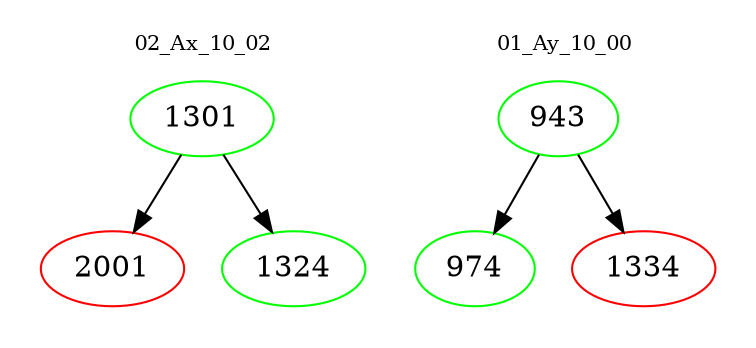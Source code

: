 digraph{
subgraph cluster_0 {
color = white
label = "02_Ax_10_02";
fontsize=10;
T0_1301 [label="1301", color="green"]
T0_1301 -> T0_2001 [color="black"]
T0_2001 [label="2001", color="red"]
T0_1301 -> T0_1324 [color="black"]
T0_1324 [label="1324", color="green"]
}
subgraph cluster_1 {
color = white
label = "01_Ay_10_00";
fontsize=10;
T1_943 [label="943", color="green"]
T1_943 -> T1_974 [color="black"]
T1_974 [label="974", color="green"]
T1_943 -> T1_1334 [color="black"]
T1_1334 [label="1334", color="red"]
}
}
